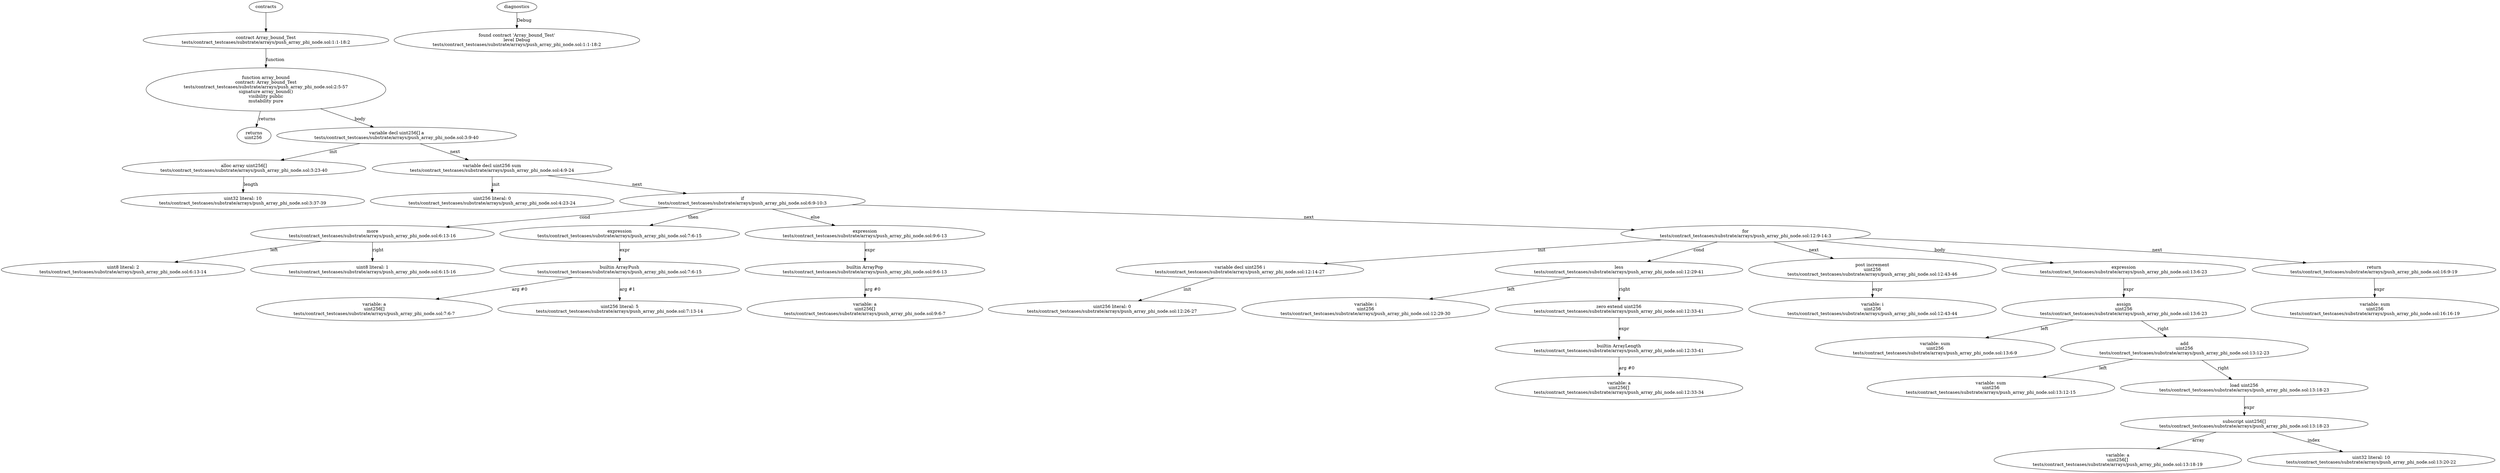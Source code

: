 strict digraph "tests/contract_testcases/substrate/arrays/push_array_phi_node.sol" {
	contract [label="contract Array_bound_Test\ntests/contract_testcases/substrate/arrays/push_array_phi_node.sol:1:1-18:2"]
	array_bound [label="function array_bound\ncontract: Array_bound_Test\ntests/contract_testcases/substrate/arrays/push_array_phi_node.sol:2:5-57\nsignature array_bound()\nvisibility public\nmutability pure"]
	returns [label="returns\nuint256 "]
	var_decl [label="variable decl uint256[] a\ntests/contract_testcases/substrate/arrays/push_array_phi_node.sol:3:9-40"]
	alloc_array [label="alloc array uint256[]\ntests/contract_testcases/substrate/arrays/push_array_phi_node.sol:3:23-40"]
	number_literal [label="uint32 literal: 10\ntests/contract_testcases/substrate/arrays/push_array_phi_node.sol:3:37-39"]
	var_decl_7 [label="variable decl uint256 sum\ntests/contract_testcases/substrate/arrays/push_array_phi_node.sol:4:9-24"]
	number_literal_8 [label="uint256 literal: 0\ntests/contract_testcases/substrate/arrays/push_array_phi_node.sol:4:23-24"]
	if [label="if\ntests/contract_testcases/substrate/arrays/push_array_phi_node.sol:6:9-10:3"]
	more [label="more\ntests/contract_testcases/substrate/arrays/push_array_phi_node.sol:6:13-16"]
	number_literal_11 [label="uint8 literal: 2\ntests/contract_testcases/substrate/arrays/push_array_phi_node.sol:6:13-14"]
	number_literal_12 [label="uint8 literal: 1\ntests/contract_testcases/substrate/arrays/push_array_phi_node.sol:6:15-16"]
	expr [label="expression\ntests/contract_testcases/substrate/arrays/push_array_phi_node.sol:7:6-15"]
	builtins [label="builtin ArrayPush\ntests/contract_testcases/substrate/arrays/push_array_phi_node.sol:7:6-15"]
	variable [label="variable: a\nuint256[]\ntests/contract_testcases/substrate/arrays/push_array_phi_node.sol:7:6-7"]
	number_literal_16 [label="uint256 literal: 5\ntests/contract_testcases/substrate/arrays/push_array_phi_node.sol:7:13-14"]
	expr_17 [label="expression\ntests/contract_testcases/substrate/arrays/push_array_phi_node.sol:9:6-13"]
	builtins_18 [label="builtin ArrayPop\ntests/contract_testcases/substrate/arrays/push_array_phi_node.sol:9:6-13"]
	variable_19 [label="variable: a\nuint256[]\ntests/contract_testcases/substrate/arrays/push_array_phi_node.sol:9:6-7"]
	for [label="for\ntests/contract_testcases/substrate/arrays/push_array_phi_node.sol:12:9-14:3"]
	var_decl_21 [label="variable decl uint256 i\ntests/contract_testcases/substrate/arrays/push_array_phi_node.sol:12:14-27"]
	number_literal_22 [label="uint256 literal: 0\ntests/contract_testcases/substrate/arrays/push_array_phi_node.sol:12:26-27"]
	less [label="less\ntests/contract_testcases/substrate/arrays/push_array_phi_node.sol:12:29-41"]
	variable_24 [label="variable: i\nuint256\ntests/contract_testcases/substrate/arrays/push_array_phi_node.sol:12:29-30"]
	zero_ext [label="zero extend uint256\ntests/contract_testcases/substrate/arrays/push_array_phi_node.sol:12:33-41"]
	builtins_26 [label="builtin ArrayLength\ntests/contract_testcases/substrate/arrays/push_array_phi_node.sol:12:33-41"]
	variable_27 [label="variable: a\nuint256[]\ntests/contract_testcases/substrate/arrays/push_array_phi_node.sol:12:33-34"]
	post_increment [label="post increment\nuint256\ntests/contract_testcases/substrate/arrays/push_array_phi_node.sol:12:43-46"]
	variable_29 [label="variable: i\nuint256\ntests/contract_testcases/substrate/arrays/push_array_phi_node.sol:12:43-44"]
	expr_30 [label="expression\ntests/contract_testcases/substrate/arrays/push_array_phi_node.sol:13:6-23"]
	assign [label="assign\nuint256\ntests/contract_testcases/substrate/arrays/push_array_phi_node.sol:13:6-23"]
	variable_32 [label="variable: sum\nuint256\ntests/contract_testcases/substrate/arrays/push_array_phi_node.sol:13:6-9"]
	add [label="add\nuint256\ntests/contract_testcases/substrate/arrays/push_array_phi_node.sol:13:12-23"]
	variable_34 [label="variable: sum\nuint256\ntests/contract_testcases/substrate/arrays/push_array_phi_node.sol:13:12-15"]
	load [label="load uint256\ntests/contract_testcases/substrate/arrays/push_array_phi_node.sol:13:18-23"]
	subscript [label="subscript uint256[]\ntests/contract_testcases/substrate/arrays/push_array_phi_node.sol:13:18-23"]
	variable_37 [label="variable: a\nuint256[]\ntests/contract_testcases/substrate/arrays/push_array_phi_node.sol:13:18-19"]
	number_literal_38 [label="uint32 literal: 10\ntests/contract_testcases/substrate/arrays/push_array_phi_node.sol:13:20-22"]
	return [label="return\ntests/contract_testcases/substrate/arrays/push_array_phi_node.sol:16:9-19"]
	variable_40 [label="variable: sum\nuint256\ntests/contract_testcases/substrate/arrays/push_array_phi_node.sol:16:16-19"]
	diagnostic [label="found contract 'Array_bound_Test'\nlevel Debug\ntests/contract_testcases/substrate/arrays/push_array_phi_node.sol:1:1-18:2"]
	contracts -> contract
	contract -> array_bound [label="function"]
	array_bound -> returns [label="returns"]
	array_bound -> var_decl [label="body"]
	var_decl -> alloc_array [label="init"]
	alloc_array -> number_literal [label="length"]
	var_decl -> var_decl_7 [label="next"]
	var_decl_7 -> number_literal_8 [label="init"]
	var_decl_7 -> if [label="next"]
	if -> more [label="cond"]
	more -> number_literal_11 [label="left"]
	more -> number_literal_12 [label="right"]
	if -> expr [label="then"]
	expr -> builtins [label="expr"]
	builtins -> variable [label="arg #0"]
	builtins -> number_literal_16 [label="arg #1"]
	if -> expr_17 [label="else"]
	expr_17 -> builtins_18 [label="expr"]
	builtins_18 -> variable_19 [label="arg #0"]
	if -> for [label="next"]
	for -> var_decl_21 [label="init"]
	var_decl_21 -> number_literal_22 [label="init"]
	for -> less [label="cond"]
	less -> variable_24 [label="left"]
	less -> zero_ext [label="right"]
	zero_ext -> builtins_26 [label="expr"]
	builtins_26 -> variable_27 [label="arg #0"]
	for -> post_increment [label="next"]
	post_increment -> variable_29 [label="expr"]
	for -> expr_30 [label="body"]
	expr_30 -> assign [label="expr"]
	assign -> variable_32 [label="left"]
	assign -> add [label="right"]
	add -> variable_34 [label="left"]
	add -> load [label="right"]
	load -> subscript [label="expr"]
	subscript -> variable_37 [label="array"]
	subscript -> number_literal_38 [label="index"]
	for -> return [label="next"]
	return -> variable_40 [label="expr"]
	diagnostics -> diagnostic [label="Debug"]
}
